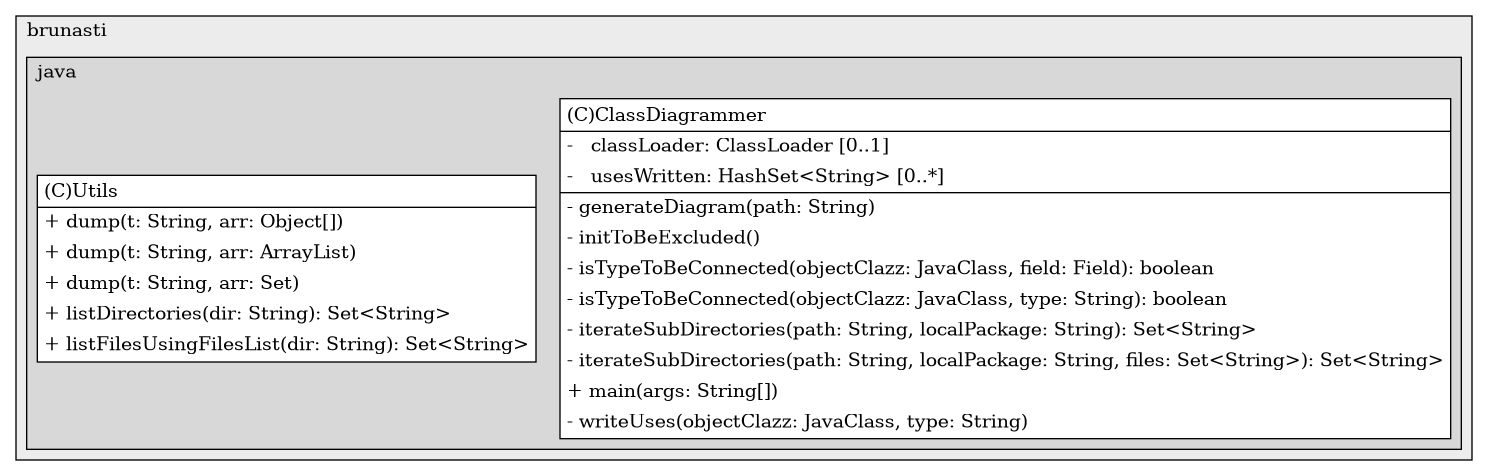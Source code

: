 @startuml

/' diagram meta data start
config=StructureConfiguration;
{
  "projectClassification": {
    "searchMode": "OpenProject", // OpenProject, AllProjects
    "includedProjects": "",
    "pathEndKeywords": "*.impl",
    "isClientPath": "",
    "isClientName": "",
    "isTestPath": "",
    "isTestName": "",
    "isMappingPath": "",
    "isMappingName": "",
    "isDataAccessPath": "",
    "isDataAccessName": "",
    "isDataStructurePath": "",
    "isDataStructureName": "",
    "isInterfaceStructuresPath": "",
    "isInterfaceStructuresName": "",
    "isEntryPointPath": "",
    "isEntryPointName": "",
    "treatFinalFieldsAsMandatory": false
  },
  "graphRestriction": {
    "classPackageExcludeFilter": "",
    "classPackageIncludeFilter": "",
    "classNameExcludeFilter": "",
    "classNameIncludeFilter": "",
    "methodNameExcludeFilter": "",
    "methodNameIncludeFilter": "",
    "removeByInheritance": "", // inheritance/annotation based filtering is done in a second step
    "removeByAnnotation": "",
    "removeByClassPackage": "", // cleanup the graph after inheritance/annotation based filtering is done
    "removeByClassName": "",
    "cutMappings": false,
    "cutEnum": true,
    "cutTests": true,
    "cutClient": true,
    "cutDataAccess": false,
    "cutInterfaceStructures": false,
    "cutDataStructures": false,
    "cutGetterAndSetter": true,
    "cutConstructors": true
  },
  "graphTraversal": {
    "forwardDepth": 6,
    "backwardDepth": 6,
    "classPackageExcludeFilter": "",
    "classPackageIncludeFilter": "",
    "classNameExcludeFilter": "",
    "classNameIncludeFilter": "",
    "methodNameExcludeFilter": "",
    "methodNameIncludeFilter": "",
    "hideMappings": false,
    "hideDataStructures": false,
    "hidePrivateMethods": true,
    "hideInterfaceCalls": true, // indirection: implementation -> interface (is hidden) -> implementation
    "onlyShowApplicationEntryPoints": false, // root node is included
    "useMethodCallsForStructureDiagram": "ForwardOnly" // ForwardOnly, BothDirections, No
  },
  "details": {
    "aggregation": "GroupByClass", // ByClass, GroupByClass, None
    "showClassGenericTypes": true,
    "showMethods": true,
    "showMethodParameterNames": true,
    "showMethodParameterTypes": true,
    "showMethodReturnType": true,
    "showPackageLevels": 2,
    "showDetailedClassStructure": true
  },
  "rootClass": "it.brunasti.java.diagrammer.ClassDiagrammer",
  "extensionCallbackMethod": "" // qualified.class.name#methodName - signature: public static String method(String)
}
diagram meta data end '/



digraph g {
    rankdir="TB"
    splines=polyline
    

'nodes 
subgraph cluster_547127440 { 
   	label=brunasti
	labeljust=l
	fillcolor="#ececec"
	style=filled
   
   subgraph cluster_1168587968 { 
   	label=java
	labeljust=l
	fillcolor="#d8d8d8"
	style=filled
   
   ClassDiagrammer1748953464[
	label=<<TABLE BORDER="1" CELLBORDER="0" CELLPADDING="4" CELLSPACING="0">
<TR><TD ALIGN="LEFT" >(C)ClassDiagrammer</TD></TR>
<HR/>
<TR><TD ALIGN="LEFT" >-   classLoader: ClassLoader [0..1]</TD></TR>
<TR><TD ALIGN="LEFT" >-   usesWritten: HashSet&lt;String&gt; [0..*]</TD></TR>
<HR/>
<TR><TD ALIGN="LEFT" >- generateDiagram(path: String)</TD></TR>
<TR><TD ALIGN="LEFT" >- initToBeExcluded()</TD></TR>
<TR><TD ALIGN="LEFT" >- isTypeToBeConnected(objectClazz: JavaClass, field: Field): boolean</TD></TR>
<TR><TD ALIGN="LEFT" >- isTypeToBeConnected(objectClazz: JavaClass, type: String): boolean</TD></TR>
<TR><TD ALIGN="LEFT" >- iterateSubDirectories(path: String, localPackage: String): Set&lt;String&gt;</TD></TR>
<TR><TD ALIGN="LEFT" >- iterateSubDirectories(path: String, localPackage: String, files: Set&lt;String&gt;): Set&lt;String&gt;</TD></TR>
<TR><TD ALIGN="LEFT" >+ main(args: String[])</TD></TR>
<TR><TD ALIGN="LEFT" >- writeUses(objectClazz: JavaClass, type: String)</TD></TR>
</TABLE>>
	style=filled
	margin=0
	shape=plaintext
	fillcolor="#FFFFFF"
];

Utils1748953464[
	label=<<TABLE BORDER="1" CELLBORDER="0" CELLPADDING="4" CELLSPACING="0">
<TR><TD ALIGN="LEFT" >(C)Utils</TD></TR>
<HR/>
<TR><TD ALIGN="LEFT" >+ dump(t: String, arr: Object[])</TD></TR>
<TR><TD ALIGN="LEFT" >+ dump(t: String, arr: ArrayList)</TD></TR>
<TR><TD ALIGN="LEFT" >+ dump(t: String, arr: Set)</TD></TR>
<TR><TD ALIGN="LEFT" >+ listDirectories(dir: String): Set&lt;String&gt;</TD></TR>
<TR><TD ALIGN="LEFT" >+ listFilesUsingFilesList(dir: String): Set&lt;String&gt;</TD></TR>
</TABLE>>
	style=filled
	margin=0
	shape=plaintext
	fillcolor="#FFFFFF"
];
} 
} 

'edges    

    
}
@enduml